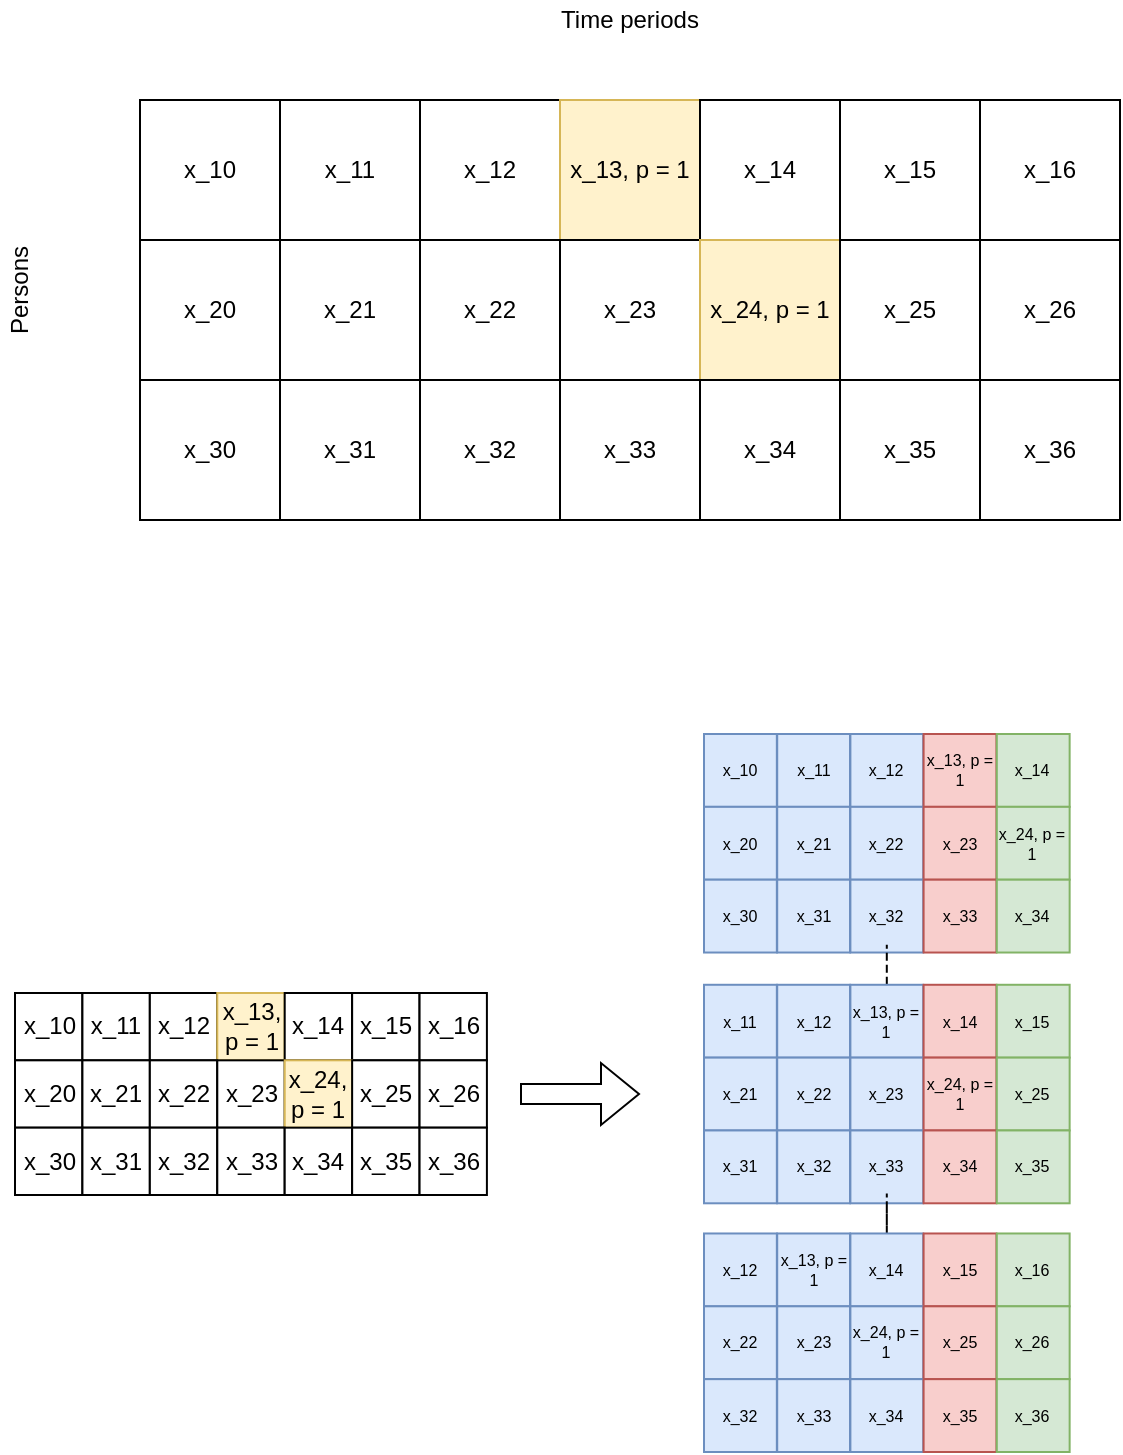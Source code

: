<mxfile version="12.0.2" type="github" pages="1"><diagram id="qPcXQ_Vpx3eb3oKK4oSo" name="Page-1"><mxGraphModel dx="556" dy="1425" grid="1" gridSize="10" guides="1" tooltips="1" connect="1" arrows="1" fold="1" page="1" pageScale="1" pageWidth="827" pageHeight="1169" math="0" shadow="0"><root><mxCell id="0"/><mxCell id="1" parent="0"/><mxCell id="314IJA51pVNsUAGiUPkb-1" value="x_10" style="whiteSpace=wrap;html=1;aspect=fixed;" vertex="1" parent="1"><mxGeometry x="120" y="190" width="70" height="70" as="geometry"/></mxCell><mxCell id="314IJA51pVNsUAGiUPkb-2" value="x_11" style="whiteSpace=wrap;html=1;aspect=fixed;" vertex="1" parent="1"><mxGeometry x="190" y="190" width="70" height="70" as="geometry"/></mxCell><mxCell id="314IJA51pVNsUAGiUPkb-3" value="x_12" style="whiteSpace=wrap;html=1;aspect=fixed;" vertex="1" parent="1"><mxGeometry x="260" y="190" width="70" height="70" as="geometry"/></mxCell><mxCell id="314IJA51pVNsUAGiUPkb-4" value="x_13, p = 1" style="whiteSpace=wrap;html=1;aspect=fixed;fillColor=#fff2cc;strokeColor=#d6b656;" vertex="1" parent="1"><mxGeometry x="330" y="190" width="70" height="70" as="geometry"/></mxCell><mxCell id="314IJA51pVNsUAGiUPkb-5" value="x_14" style="whiteSpace=wrap;html=1;aspect=fixed;" vertex="1" parent="1"><mxGeometry x="400" y="190" width="70" height="70" as="geometry"/></mxCell><mxCell id="314IJA51pVNsUAGiUPkb-6" value="x_15" style="whiteSpace=wrap;html=1;aspect=fixed;" vertex="1" parent="1"><mxGeometry x="470" y="190" width="70" height="70" as="geometry"/></mxCell><mxCell id="314IJA51pVNsUAGiUPkb-7" value="x_16" style="whiteSpace=wrap;html=1;aspect=fixed;" vertex="1" parent="1"><mxGeometry x="540" y="190" width="70" height="70" as="geometry"/></mxCell><mxCell id="314IJA51pVNsUAGiUPkb-22" value="x_20" style="whiteSpace=wrap;html=1;aspect=fixed;" vertex="1" parent="1"><mxGeometry x="120" y="260" width="70" height="70" as="geometry"/></mxCell><mxCell id="314IJA51pVNsUAGiUPkb-23" value="x_21" style="whiteSpace=wrap;html=1;aspect=fixed;" vertex="1" parent="1"><mxGeometry x="190" y="260" width="70" height="70" as="geometry"/></mxCell><mxCell id="314IJA51pVNsUAGiUPkb-24" value="x_22" style="whiteSpace=wrap;html=1;aspect=fixed;" vertex="1" parent="1"><mxGeometry x="260" y="260" width="70" height="70" as="geometry"/></mxCell><mxCell id="314IJA51pVNsUAGiUPkb-25" value="x_23" style="whiteSpace=wrap;html=1;aspect=fixed;" vertex="1" parent="1"><mxGeometry x="330" y="260" width="70" height="70" as="geometry"/></mxCell><mxCell id="314IJA51pVNsUAGiUPkb-26" value="x_24, p = 1" style="whiteSpace=wrap;html=1;aspect=fixed;fillColor=#fff2cc;strokeColor=#d6b656;" vertex="1" parent="1"><mxGeometry x="400" y="260" width="70" height="70" as="geometry"/></mxCell><mxCell id="314IJA51pVNsUAGiUPkb-27" value="x_25" style="whiteSpace=wrap;html=1;aspect=fixed;" vertex="1" parent="1"><mxGeometry x="470" y="260" width="70" height="70" as="geometry"/></mxCell><mxCell id="314IJA51pVNsUAGiUPkb-28" value="x_26" style="whiteSpace=wrap;html=1;aspect=fixed;" vertex="1" parent="1"><mxGeometry x="540" y="260" width="70" height="70" as="geometry"/></mxCell><mxCell id="314IJA51pVNsUAGiUPkb-31" value="x_30" style="whiteSpace=wrap;html=1;aspect=fixed;" vertex="1" parent="1"><mxGeometry x="120" y="330" width="70" height="70" as="geometry"/></mxCell><mxCell id="314IJA51pVNsUAGiUPkb-32" value="x_31" style="whiteSpace=wrap;html=1;aspect=fixed;" vertex="1" parent="1"><mxGeometry x="190" y="330" width="70" height="70" as="geometry"/></mxCell><mxCell id="314IJA51pVNsUAGiUPkb-33" value="x_32" style="whiteSpace=wrap;html=1;aspect=fixed;" vertex="1" parent="1"><mxGeometry x="260" y="330" width="70" height="70" as="geometry"/></mxCell><mxCell id="314IJA51pVNsUAGiUPkb-34" value="x_33" style="whiteSpace=wrap;html=1;aspect=fixed;" vertex="1" parent="1"><mxGeometry x="330" y="330" width="70" height="70" as="geometry"/></mxCell><mxCell id="314IJA51pVNsUAGiUPkb-35" value="x_34" style="whiteSpace=wrap;html=1;aspect=fixed;" vertex="1" parent="1"><mxGeometry x="400" y="330" width="70" height="70" as="geometry"/></mxCell><mxCell id="314IJA51pVNsUAGiUPkb-36" value="x_35" style="whiteSpace=wrap;html=1;aspect=fixed;" vertex="1" parent="1"><mxGeometry x="470" y="330" width="70" height="70" as="geometry"/></mxCell><mxCell id="314IJA51pVNsUAGiUPkb-37" value="x_36" style="whiteSpace=wrap;html=1;aspect=fixed;" vertex="1" parent="1"><mxGeometry x="540" y="330" width="70" height="70" as="geometry"/></mxCell><mxCell id="314IJA51pVNsUAGiUPkb-59" value="Time periods" style="text;html=1;strokeColor=none;fillColor=none;align=center;verticalAlign=middle;whiteSpace=wrap;rounded=0;" vertex="1" parent="1"><mxGeometry x="310" y="140" width="110" height="20" as="geometry"/></mxCell><mxCell id="314IJA51pVNsUAGiUPkb-60" value="Persons" style="text;html=1;strokeColor=none;fillColor=none;align=center;verticalAlign=middle;whiteSpace=wrap;rounded=0;rotation=-90;" vertex="1" parent="1"><mxGeometry x="40" y="275" width="40" height="20" as="geometry"/></mxCell><mxCell id="314IJA51pVNsUAGiUPkb-127" value="" style="group" vertex="1" connectable="0" parent="1"><mxGeometry x="402" y="457" width="208" height="409" as="geometry"/></mxCell><mxCell id="314IJA51pVNsUAGiUPkb-126" value="" style="group;fontSize=8;" vertex="1" connectable="0" parent="314IJA51pVNsUAGiUPkb-127"><mxGeometry y="50" width="183" height="359" as="geometry"/></mxCell><mxCell id="314IJA51pVNsUAGiUPkb-93" value="" style="group;fontSize=8;" vertex="1" connectable="0" parent="314IJA51pVNsUAGiUPkb-126"><mxGeometry width="183" height="359" as="geometry"/></mxCell><mxCell id="314IJA51pVNsUAGiUPkb-38" value="x_10" style="whiteSpace=wrap;html=1;aspect=fixed;fillColor=#dae8fc;strokeColor=#6c8ebf;fontSize=8;" vertex="1" parent="314IJA51pVNsUAGiUPkb-93"><mxGeometry width="36.42" height="36.42" as="geometry"/></mxCell><mxCell id="314IJA51pVNsUAGiUPkb-39" value="x_11" style="whiteSpace=wrap;html=1;aspect=fixed;fillColor=#dae8fc;strokeColor=#6c8ebf;fontSize=8;" vertex="1" parent="314IJA51pVNsUAGiUPkb-93"><mxGeometry x="36.6" width="36.42" height="36.42" as="geometry"/></mxCell><mxCell id="314IJA51pVNsUAGiUPkb-40" value="x_12" style="whiteSpace=wrap;html=1;aspect=fixed;fillColor=#dae8fc;strokeColor=#6c8ebf;fontSize=8;" vertex="1" parent="314IJA51pVNsUAGiUPkb-93"><mxGeometry x="73.2" width="36.42" height="36.42" as="geometry"/></mxCell><mxCell id="314IJA51pVNsUAGiUPkb-41" value="x_13, p = 1" style="whiteSpace=wrap;html=1;aspect=fixed;fillColor=#f8cecc;strokeColor=#b85450;fontSize=8;" vertex="1" parent="314IJA51pVNsUAGiUPkb-93"><mxGeometry x="109.8" width="36.42" height="36.42" as="geometry"/></mxCell><mxCell id="314IJA51pVNsUAGiUPkb-42" value="x_14" style="whiteSpace=wrap;html=1;aspect=fixed;fillColor=#d5e8d4;strokeColor=#82b366;fontSize=8;" vertex="1" parent="314IJA51pVNsUAGiUPkb-93"><mxGeometry x="146.4" width="36.42" height="36.42" as="geometry"/></mxCell><mxCell id="314IJA51pVNsUAGiUPkb-45" value="x_20" style="whiteSpace=wrap;html=1;aspect=fixed;fillColor=#dae8fc;strokeColor=#6c8ebf;fontSize=8;" vertex="1" parent="314IJA51pVNsUAGiUPkb-93"><mxGeometry y="36.42" width="36.42" height="36.42" as="geometry"/></mxCell><mxCell id="314IJA51pVNsUAGiUPkb-46" value="x_21" style="whiteSpace=wrap;html=1;aspect=fixed;fillColor=#dae8fc;strokeColor=#6c8ebf;fontSize=8;" vertex="1" parent="314IJA51pVNsUAGiUPkb-93"><mxGeometry x="36.6" y="36.42" width="36.42" height="36.42" as="geometry"/></mxCell><mxCell id="314IJA51pVNsUAGiUPkb-47" value="x_22" style="whiteSpace=wrap;html=1;aspect=fixed;fillColor=#dae8fc;strokeColor=#6c8ebf;fontSize=8;" vertex="1" parent="314IJA51pVNsUAGiUPkb-93"><mxGeometry x="73.2" y="36.42" width="36.42" height="36.42" as="geometry"/></mxCell><mxCell id="314IJA51pVNsUAGiUPkb-48" value="x_23" style="whiteSpace=wrap;html=1;aspect=fixed;fillColor=#f8cecc;strokeColor=#b85450;fontSize=8;" vertex="1" parent="314IJA51pVNsUAGiUPkb-93"><mxGeometry x="109.8" y="36.42" width="36.42" height="36.42" as="geometry"/></mxCell><mxCell id="314IJA51pVNsUAGiUPkb-49" value="x_24, p = 1" style="whiteSpace=wrap;html=1;aspect=fixed;fillColor=#d5e8d4;strokeColor=#82b366;fontSize=8;" vertex="1" parent="314IJA51pVNsUAGiUPkb-93"><mxGeometry x="146.4" y="36.42" width="36.42" height="36.42" as="geometry"/></mxCell><mxCell id="314IJA51pVNsUAGiUPkb-52" value="x_30" style="whiteSpace=wrap;html=1;aspect=fixed;fillColor=#dae8fc;strokeColor=#6c8ebf;fontSize=8;" vertex="1" parent="314IJA51pVNsUAGiUPkb-93"><mxGeometry y="72.841" width="36.42" height="36.42" as="geometry"/></mxCell><mxCell id="314IJA51pVNsUAGiUPkb-53" value="x_31" style="whiteSpace=wrap;html=1;aspect=fixed;fillColor=#dae8fc;strokeColor=#6c8ebf;fontSize=8;" vertex="1" parent="314IJA51pVNsUAGiUPkb-93"><mxGeometry x="36.6" y="72.841" width="36.42" height="36.42" as="geometry"/></mxCell><mxCell id="314IJA51pVNsUAGiUPkb-54" value="x_32" style="whiteSpace=wrap;html=1;aspect=fixed;fillColor=#dae8fc;strokeColor=#6c8ebf;fontSize=8;" vertex="1" parent="314IJA51pVNsUAGiUPkb-93"><mxGeometry x="73.2" y="72.841" width="36.42" height="36.42" as="geometry"/></mxCell><mxCell id="314IJA51pVNsUAGiUPkb-55" value="x_33" style="whiteSpace=wrap;html=1;aspect=fixed;fillColor=#f8cecc;strokeColor=#b85450;fontSize=8;" vertex="1" parent="314IJA51pVNsUAGiUPkb-93"><mxGeometry x="109.8" y="72.841" width="36.42" height="36.42" as="geometry"/></mxCell><mxCell id="314IJA51pVNsUAGiUPkb-56" value="x_34" style="whiteSpace=wrap;html=1;aspect=fixed;fillColor=#d5e8d4;strokeColor=#82b366;fontSize=8;" vertex="1" parent="314IJA51pVNsUAGiUPkb-93"><mxGeometry x="146.4" y="72.841" width="36.42" height="36.42" as="geometry"/></mxCell><mxCell id="314IJA51pVNsUAGiUPkb-61" value="x_11" style="whiteSpace=wrap;html=1;aspect=fixed;fillColor=#dae8fc;strokeColor=#6c8ebf;fontSize=8;" vertex="1" parent="314IJA51pVNsUAGiUPkb-93"><mxGeometry y="125.39" width="36.42" height="36.42" as="geometry"/></mxCell><mxCell id="314IJA51pVNsUAGiUPkb-62" value="x_12" style="whiteSpace=wrap;html=1;aspect=fixed;fillColor=#dae8fc;strokeColor=#6c8ebf;fontSize=8;" vertex="1" parent="314IJA51pVNsUAGiUPkb-93"><mxGeometry x="36.6" y="125.39" width="36.42" height="36.42" as="geometry"/></mxCell><mxCell id="314IJA51pVNsUAGiUPkb-76" value="" style="edgeStyle=orthogonalEdgeStyle;rounded=0;orthogonalLoop=1;jettySize=auto;html=1;dashed=1;endArrow=none;endFill=0;fontSize=8;" edge="1" parent="314IJA51pVNsUAGiUPkb-93" source="314IJA51pVNsUAGiUPkb-63" target="314IJA51pVNsUAGiUPkb-54"><mxGeometry relative="1" as="geometry"/></mxCell><mxCell id="314IJA51pVNsUAGiUPkb-63" value="x_13, p = 1" style="whiteSpace=wrap;html=1;aspect=fixed;fillColor=#dae8fc;strokeColor=#6c8ebf;fontSize=8;" vertex="1" parent="314IJA51pVNsUAGiUPkb-93"><mxGeometry x="73.2" y="125.39" width="36.42" height="36.42" as="geometry"/></mxCell><mxCell id="314IJA51pVNsUAGiUPkb-64" value="x_14" style="whiteSpace=wrap;html=1;aspect=fixed;fillColor=#f8cecc;strokeColor=#b85450;fontSize=8;" vertex="1" parent="314IJA51pVNsUAGiUPkb-93"><mxGeometry x="109.8" y="125.39" width="36.42" height="36.42" as="geometry"/></mxCell><mxCell id="314IJA51pVNsUAGiUPkb-65" value="x_15" style="whiteSpace=wrap;html=1;aspect=fixed;fillColor=#d5e8d4;strokeColor=#82b366;fontSize=8;" vertex="1" parent="314IJA51pVNsUAGiUPkb-93"><mxGeometry x="146.4" y="125.39" width="36.42" height="36.42" as="geometry"/></mxCell><mxCell id="314IJA51pVNsUAGiUPkb-66" value="x_21" style="whiteSpace=wrap;html=1;aspect=fixed;fillColor=#dae8fc;strokeColor=#6c8ebf;fontSize=8;" vertex="1" parent="314IJA51pVNsUAGiUPkb-93"><mxGeometry y="161.81" width="36.42" height="36.42" as="geometry"/></mxCell><mxCell id="314IJA51pVNsUAGiUPkb-67" value="x_22" style="whiteSpace=wrap;html=1;aspect=fixed;fillColor=#dae8fc;strokeColor=#6c8ebf;fontSize=8;" vertex="1" parent="314IJA51pVNsUAGiUPkb-93"><mxGeometry x="36.6" y="161.81" width="36.42" height="36.42" as="geometry"/></mxCell><mxCell id="314IJA51pVNsUAGiUPkb-68" value="x_23" style="whiteSpace=wrap;html=1;aspect=fixed;fillColor=#dae8fc;strokeColor=#6c8ebf;fontSize=8;" vertex="1" parent="314IJA51pVNsUAGiUPkb-93"><mxGeometry x="73.2" y="161.81" width="36.42" height="36.42" as="geometry"/></mxCell><mxCell id="314IJA51pVNsUAGiUPkb-69" value="x_24, p = 1" style="whiteSpace=wrap;html=1;aspect=fixed;fillColor=#f8cecc;strokeColor=#b85450;fontSize=8;" vertex="1" parent="314IJA51pVNsUAGiUPkb-93"><mxGeometry x="109.8" y="161.81" width="36.42" height="36.42" as="geometry"/></mxCell><mxCell id="314IJA51pVNsUAGiUPkb-70" value="x_25" style="whiteSpace=wrap;html=1;aspect=fixed;fillColor=#d5e8d4;strokeColor=#82b366;fontSize=8;" vertex="1" parent="314IJA51pVNsUAGiUPkb-93"><mxGeometry x="146.4" y="161.81" width="36.42" height="36.42" as="geometry"/></mxCell><mxCell id="314IJA51pVNsUAGiUPkb-71" value="x_31" style="whiteSpace=wrap;html=1;aspect=fixed;fillColor=#dae8fc;strokeColor=#6c8ebf;fontSize=8;" vertex="1" parent="314IJA51pVNsUAGiUPkb-93"><mxGeometry y="198.23" width="36.42" height="36.42" as="geometry"/></mxCell><mxCell id="314IJA51pVNsUAGiUPkb-72" value="x_32" style="whiteSpace=wrap;html=1;aspect=fixed;fillColor=#dae8fc;strokeColor=#6c8ebf;fontSize=8;" vertex="1" parent="314IJA51pVNsUAGiUPkb-93"><mxGeometry x="36.6" y="198.23" width="36.42" height="36.42" as="geometry"/></mxCell><mxCell id="314IJA51pVNsUAGiUPkb-73" value="x_33" style="whiteSpace=wrap;html=1;aspect=fixed;fillColor=#dae8fc;strokeColor=#6c8ebf;fontSize=8;" vertex="1" parent="314IJA51pVNsUAGiUPkb-93"><mxGeometry x="73.2" y="198.23" width="36.42" height="36.42" as="geometry"/></mxCell><mxCell id="314IJA51pVNsUAGiUPkb-74" value="x_34" style="whiteSpace=wrap;html=1;aspect=fixed;fillColor=#f8cecc;strokeColor=#b85450;fontSize=8;" vertex="1" parent="314IJA51pVNsUAGiUPkb-93"><mxGeometry x="109.8" y="198.23" width="36.42" height="36.42" as="geometry"/></mxCell><mxCell id="314IJA51pVNsUAGiUPkb-75" value="x_35" style="whiteSpace=wrap;html=1;aspect=fixed;fillColor=#d5e8d4;strokeColor=#82b366;fontSize=8;" vertex="1" parent="314IJA51pVNsUAGiUPkb-93"><mxGeometry x="146.4" y="198.23" width="36.42" height="36.42" as="geometry"/></mxCell><mxCell id="314IJA51pVNsUAGiUPkb-77" value="x_12" style="whiteSpace=wrap;html=1;aspect=fixed;fillColor=#dae8fc;strokeColor=#6c8ebf;fontSize=8;" vertex="1" parent="314IJA51pVNsUAGiUPkb-93"><mxGeometry y="249.739" width="36.42" height="36.42" as="geometry"/></mxCell><mxCell id="314IJA51pVNsUAGiUPkb-78" value="x_13, p = 1" style="whiteSpace=wrap;html=1;aspect=fixed;fillColor=#dae8fc;strokeColor=#6c8ebf;fontSize=8;" vertex="1" parent="314IJA51pVNsUAGiUPkb-93"><mxGeometry x="36.6" y="249.739" width="36.42" height="36.42" as="geometry"/></mxCell><mxCell id="314IJA51pVNsUAGiUPkb-92" value="" style="edgeStyle=orthogonalEdgeStyle;rounded=0;orthogonalLoop=1;jettySize=auto;html=1;dashed=1;endArrow=none;endFill=0;fontSize=8;" edge="1" parent="314IJA51pVNsUAGiUPkb-93" source="314IJA51pVNsUAGiUPkb-79" target="314IJA51pVNsUAGiUPkb-73"><mxGeometry relative="1" as="geometry"/></mxCell><mxCell id="314IJA51pVNsUAGiUPkb-79" value="x_14" style="whiteSpace=wrap;html=1;aspect=fixed;fillColor=#dae8fc;strokeColor=#6c8ebf;fontSize=8;" vertex="1" parent="314IJA51pVNsUAGiUPkb-93"><mxGeometry x="73.2" y="249.739" width="36.42" height="36.42" as="geometry"/></mxCell><mxCell id="314IJA51pVNsUAGiUPkb-80" value="x_15" style="whiteSpace=wrap;html=1;aspect=fixed;fillColor=#f8cecc;strokeColor=#b85450;fontSize=8;" vertex="1" parent="314IJA51pVNsUAGiUPkb-93"><mxGeometry x="109.8" y="249.739" width="36.42" height="36.42" as="geometry"/></mxCell><mxCell id="314IJA51pVNsUAGiUPkb-81" value="x_16" style="whiteSpace=wrap;html=1;aspect=fixed;fillColor=#d5e8d4;strokeColor=#82b366;fontSize=8;" vertex="1" parent="314IJA51pVNsUAGiUPkb-93"><mxGeometry x="146.4" y="249.739" width="36.42" height="36.42" as="geometry"/></mxCell><mxCell id="314IJA51pVNsUAGiUPkb-82" value="x_22" style="whiteSpace=wrap;html=1;aspect=fixed;fillColor=#dae8fc;strokeColor=#6c8ebf;fontSize=8;" vertex="1" parent="314IJA51pVNsUAGiUPkb-93"><mxGeometry y="286.159" width="36.42" height="36.42" as="geometry"/></mxCell><mxCell id="314IJA51pVNsUAGiUPkb-83" value="x_23" style="whiteSpace=wrap;html=1;aspect=fixed;fillColor=#dae8fc;strokeColor=#6c8ebf;fontSize=8;" vertex="1" parent="314IJA51pVNsUAGiUPkb-93"><mxGeometry x="36.6" y="286.159" width="36.42" height="36.42" as="geometry"/></mxCell><mxCell id="314IJA51pVNsUAGiUPkb-84" value="x_24, p = 1" style="whiteSpace=wrap;html=1;aspect=fixed;fillColor=#dae8fc;strokeColor=#6c8ebf;fontSize=8;" vertex="1" parent="314IJA51pVNsUAGiUPkb-93"><mxGeometry x="73.2" y="286.159" width="36.42" height="36.42" as="geometry"/></mxCell><mxCell id="314IJA51pVNsUAGiUPkb-85" value="x_25" style="whiteSpace=wrap;html=1;aspect=fixed;fillColor=#f8cecc;strokeColor=#b85450;fontSize=8;" vertex="1" parent="314IJA51pVNsUAGiUPkb-93"><mxGeometry x="109.8" y="286.159" width="36.42" height="36.42" as="geometry"/></mxCell><mxCell id="314IJA51pVNsUAGiUPkb-86" value="x_26" style="whiteSpace=wrap;html=1;aspect=fixed;fillColor=#d5e8d4;strokeColor=#82b366;fontSize=8;" vertex="1" parent="314IJA51pVNsUAGiUPkb-93"><mxGeometry x="146.4" y="286.159" width="36.42" height="36.42" as="geometry"/></mxCell><mxCell id="314IJA51pVNsUAGiUPkb-87" value="x_32" style="whiteSpace=wrap;html=1;aspect=fixed;fillColor=#dae8fc;strokeColor=#6c8ebf;fontSize=8;" vertex="1" parent="314IJA51pVNsUAGiUPkb-93"><mxGeometry y="322.58" width="36.42" height="36.42" as="geometry"/></mxCell><mxCell id="314IJA51pVNsUAGiUPkb-88" value="x_33" style="whiteSpace=wrap;html=1;aspect=fixed;fillColor=#dae8fc;strokeColor=#6c8ebf;fontSize=8;" vertex="1" parent="314IJA51pVNsUAGiUPkb-93"><mxGeometry x="36.6" y="322.58" width="36.42" height="36.42" as="geometry"/></mxCell><mxCell id="314IJA51pVNsUAGiUPkb-89" value="x_34" style="whiteSpace=wrap;html=1;aspect=fixed;fillColor=#dae8fc;strokeColor=#6c8ebf;fontSize=8;" vertex="1" parent="314IJA51pVNsUAGiUPkb-93"><mxGeometry x="73.2" y="322.58" width="36.42" height="36.42" as="geometry"/></mxCell><mxCell id="314IJA51pVNsUAGiUPkb-90" value="x_35" style="whiteSpace=wrap;html=1;aspect=fixed;fillColor=#f8cecc;strokeColor=#b85450;fontSize=8;" vertex="1" parent="314IJA51pVNsUAGiUPkb-93"><mxGeometry x="109.8" y="322.58" width="36.42" height="36.42" as="geometry"/></mxCell><mxCell id="314IJA51pVNsUAGiUPkb-91" value="x_36" style="whiteSpace=wrap;html=1;aspect=fixed;fillColor=#d5e8d4;strokeColor=#82b366;fontSize=8;" vertex="1" parent="314IJA51pVNsUAGiUPkb-93"><mxGeometry x="146.4" y="322.58" width="36.42" height="36.42" as="geometry"/></mxCell><mxCell id="314IJA51pVNsUAGiUPkb-128" value="" style="group" vertex="1" connectable="0" parent="1"><mxGeometry x="57.5" y="636.5" width="312.5" height="101" as="geometry"/></mxCell><mxCell id="314IJA51pVNsUAGiUPkb-124" style="edgeStyle=orthogonalEdgeStyle;rounded=0;orthogonalLoop=1;jettySize=auto;html=1;endArrow=block;endFill=0;shape=flexArrow;" edge="1" parent="314IJA51pVNsUAGiUPkb-128"><mxGeometry relative="1" as="geometry"><mxPoint x="252.5" y="50.5" as="sourcePoint"/><mxPoint x="312.5" y="50.5" as="targetPoint"/></mxGeometry></mxCell><mxCell id="314IJA51pVNsUAGiUPkb-125" value="" style="group" vertex="1" connectable="0" parent="314IJA51pVNsUAGiUPkb-128"><mxGeometry width="236" height="101" as="geometry"/></mxCell><mxCell id="314IJA51pVNsUAGiUPkb-118" value="" style="group" vertex="1" connectable="0" parent="314IJA51pVNsUAGiUPkb-125"><mxGeometry width="236" height="101" as="geometry"/></mxCell><mxCell id="314IJA51pVNsUAGiUPkb-117" value="" style="group" vertex="1" connectable="0" parent="314IJA51pVNsUAGiUPkb-118"><mxGeometry width="236" height="101" as="geometry"/></mxCell><mxCell id="314IJA51pVNsUAGiUPkb-116" value="" style="group" vertex="1" connectable="0" parent="314IJA51pVNsUAGiUPkb-117"><mxGeometry width="236" height="101" as="geometry"/></mxCell><mxCell id="314IJA51pVNsUAGiUPkb-95" value="x_10" style="whiteSpace=wrap;html=1;aspect=fixed;" vertex="1" parent="314IJA51pVNsUAGiUPkb-116"><mxGeometry width="33.667" height="33.667" as="geometry"/></mxCell><mxCell id="314IJA51pVNsUAGiUPkb-96" value="x_11" style="whiteSpace=wrap;html=1;aspect=fixed;" vertex="1" parent="314IJA51pVNsUAGiUPkb-116"><mxGeometry x="33.714" width="33.667" height="33.667" as="geometry"/></mxCell><mxCell id="314IJA51pVNsUAGiUPkb-97" value="x_12" style="whiteSpace=wrap;html=1;aspect=fixed;" vertex="1" parent="314IJA51pVNsUAGiUPkb-116"><mxGeometry x="67.429" width="33.667" height="33.667" as="geometry"/></mxCell><mxCell id="314IJA51pVNsUAGiUPkb-98" value="x_13, p = 1" style="whiteSpace=wrap;html=1;aspect=fixed;fillColor=#fff2cc;strokeColor=#d6b656;" vertex="1" parent="314IJA51pVNsUAGiUPkb-116"><mxGeometry x="101.143" width="33.667" height="33.667" as="geometry"/></mxCell><mxCell id="314IJA51pVNsUAGiUPkb-99" value="x_14" style="whiteSpace=wrap;html=1;aspect=fixed;" vertex="1" parent="314IJA51pVNsUAGiUPkb-116"><mxGeometry x="134.857" width="33.667" height="33.667" as="geometry"/></mxCell><mxCell id="314IJA51pVNsUAGiUPkb-100" value="x_15" style="whiteSpace=wrap;html=1;aspect=fixed;" vertex="1" parent="314IJA51pVNsUAGiUPkb-116"><mxGeometry x="168.571" width="33.667" height="33.667" as="geometry"/></mxCell><mxCell id="314IJA51pVNsUAGiUPkb-101" value="x_16" style="whiteSpace=wrap;html=1;aspect=fixed;" vertex="1" parent="314IJA51pVNsUAGiUPkb-116"><mxGeometry x="202.286" width="33.667" height="33.667" as="geometry"/></mxCell><mxCell id="314IJA51pVNsUAGiUPkb-102" value="x_20" style="whiteSpace=wrap;html=1;aspect=fixed;" vertex="1" parent="314IJA51pVNsUAGiUPkb-116"><mxGeometry y="33.667" width="33.667" height="33.667" as="geometry"/></mxCell><mxCell id="314IJA51pVNsUAGiUPkb-103" value="x_21" style="whiteSpace=wrap;html=1;aspect=fixed;" vertex="1" parent="314IJA51pVNsUAGiUPkb-116"><mxGeometry x="33.714" y="33.667" width="33.667" height="33.667" as="geometry"/></mxCell><mxCell id="314IJA51pVNsUAGiUPkb-104" value="x_22" style="whiteSpace=wrap;html=1;aspect=fixed;" vertex="1" parent="314IJA51pVNsUAGiUPkb-116"><mxGeometry x="67.429" y="33.667" width="33.667" height="33.667" as="geometry"/></mxCell><mxCell id="314IJA51pVNsUAGiUPkb-105" value="x_23" style="whiteSpace=wrap;html=1;aspect=fixed;" vertex="1" parent="314IJA51pVNsUAGiUPkb-116"><mxGeometry x="101.143" y="33.667" width="33.667" height="33.667" as="geometry"/></mxCell><mxCell id="314IJA51pVNsUAGiUPkb-106" value="x_24, p = 1" style="whiteSpace=wrap;html=1;aspect=fixed;fillColor=#fff2cc;strokeColor=#d6b656;" vertex="1" parent="314IJA51pVNsUAGiUPkb-116"><mxGeometry x="134.857" y="33.667" width="33.667" height="33.667" as="geometry"/></mxCell><mxCell id="314IJA51pVNsUAGiUPkb-107" value="x_25" style="whiteSpace=wrap;html=1;aspect=fixed;" vertex="1" parent="314IJA51pVNsUAGiUPkb-116"><mxGeometry x="168.571" y="33.667" width="33.667" height="33.667" as="geometry"/></mxCell><mxCell id="314IJA51pVNsUAGiUPkb-108" value="x_26" style="whiteSpace=wrap;html=1;aspect=fixed;" vertex="1" parent="314IJA51pVNsUAGiUPkb-116"><mxGeometry x="202.286" y="33.667" width="33.667" height="33.667" as="geometry"/></mxCell><mxCell id="314IJA51pVNsUAGiUPkb-109" value="x_30" style="whiteSpace=wrap;html=1;aspect=fixed;" vertex="1" parent="314IJA51pVNsUAGiUPkb-116"><mxGeometry y="67.333" width="33.667" height="33.667" as="geometry"/></mxCell><mxCell id="314IJA51pVNsUAGiUPkb-110" value="x_31" style="whiteSpace=wrap;html=1;aspect=fixed;" vertex="1" parent="314IJA51pVNsUAGiUPkb-116"><mxGeometry x="33.714" y="67.333" width="33.667" height="33.667" as="geometry"/></mxCell><mxCell id="314IJA51pVNsUAGiUPkb-111" value="x_32" style="whiteSpace=wrap;html=1;aspect=fixed;" vertex="1" parent="314IJA51pVNsUAGiUPkb-116"><mxGeometry x="67.429" y="67.333" width="33.667" height="33.667" as="geometry"/></mxCell><mxCell id="314IJA51pVNsUAGiUPkb-112" value="x_33" style="whiteSpace=wrap;html=1;aspect=fixed;" vertex="1" parent="314IJA51pVNsUAGiUPkb-116"><mxGeometry x="101.143" y="67.333" width="33.667" height="33.667" as="geometry"/></mxCell><mxCell id="314IJA51pVNsUAGiUPkb-113" value="x_34" style="whiteSpace=wrap;html=1;aspect=fixed;" vertex="1" parent="314IJA51pVNsUAGiUPkb-116"><mxGeometry x="134.857" y="67.333" width="33.667" height="33.667" as="geometry"/></mxCell><mxCell id="314IJA51pVNsUAGiUPkb-114" value="x_35" style="whiteSpace=wrap;html=1;aspect=fixed;" vertex="1" parent="314IJA51pVNsUAGiUPkb-116"><mxGeometry x="168.571" y="67.333" width="33.667" height="33.667" as="geometry"/></mxCell><mxCell id="314IJA51pVNsUAGiUPkb-115" value="x_36" style="whiteSpace=wrap;html=1;aspect=fixed;" vertex="1" parent="314IJA51pVNsUAGiUPkb-116"><mxGeometry x="202.286" y="67.333" width="33.667" height="33.667" as="geometry"/></mxCell></root></mxGraphModel></diagram></mxfile>